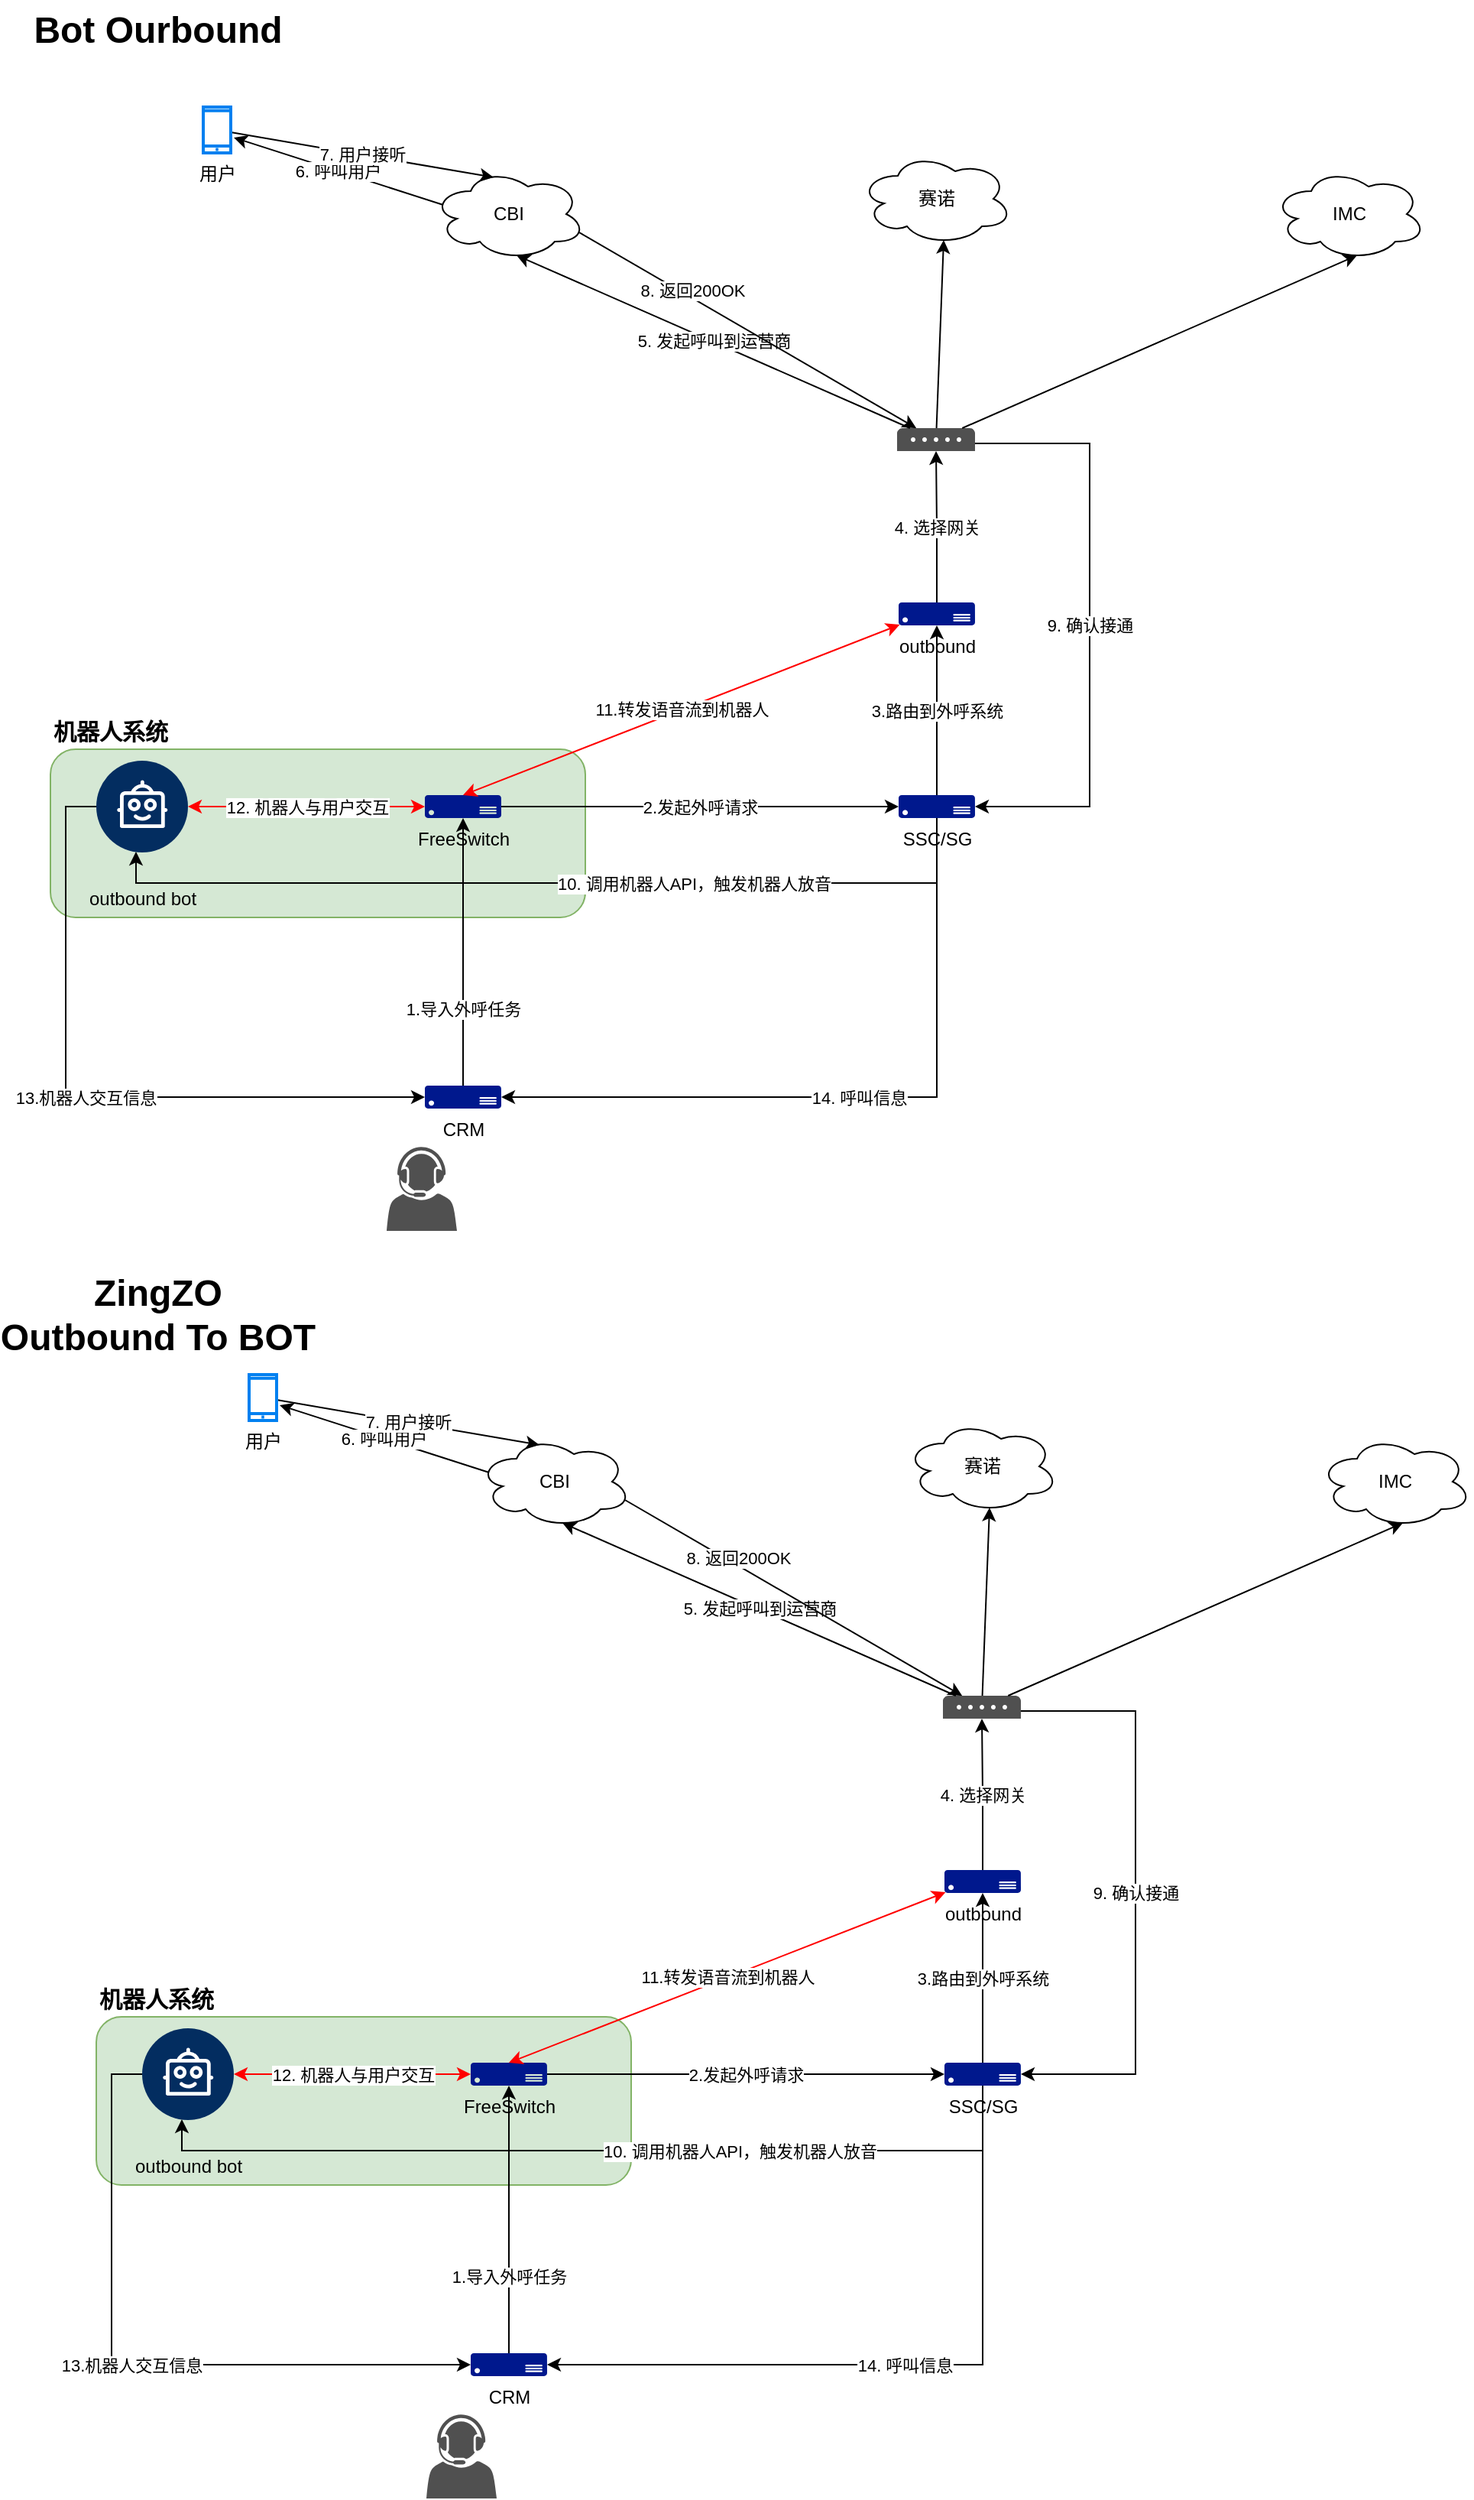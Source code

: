 <mxfile version="22.1.17" type="github">
  <diagram name="第 1 页" id="-GU9wbzKYo2kmMdxFR-d">
    <mxGraphModel dx="1434" dy="718" grid="1" gridSize="10" guides="1" tooltips="1" connect="1" arrows="1" fold="1" page="1" pageScale="1" pageWidth="1169" pageHeight="827" math="0" shadow="0">
      <root>
        <mxCell id="0" />
        <mxCell id="1" parent="0" />
        <mxCell id="drsyYb6Or7yOjJQy-XR_-30" value="&lt;b&gt;&lt;font style=&quot;font-size: 15px;&quot;&gt;机器人系统&lt;/font&gt;&lt;/b&gt;" style="rounded=1;whiteSpace=wrap;html=1;fillColor=#d5e8d4;strokeColor=#82b366;align=left;verticalAlign=bottom;horizontal=1;labelPosition=center;verticalLabelPosition=top;" parent="1" vertex="1">
          <mxGeometry x="50" y="510" width="350" height="110" as="geometry" />
        </mxCell>
        <mxCell id="drsyYb6Or7yOjJQy-XR_-1" value="" style="sketch=0;pointerEvents=1;shadow=0;dashed=0;html=1;strokeColor=none;fillColor=#505050;labelPosition=center;verticalLabelPosition=bottom;verticalAlign=top;outlineConnect=0;align=center;shape=mxgraph.office.communications.voip_gateway;" parent="1" vertex="1">
          <mxGeometry x="604" y="300" width="51" height="15" as="geometry" />
        </mxCell>
        <mxCell id="drsyYb6Or7yOjJQy-XR_-11" value="5. 发起呼叫到运营商" style="rounded=0;orthogonalLoop=1;jettySize=auto;html=1;exitX=0.55;exitY=0.95;exitDx=0;exitDy=0;exitPerimeter=0;startArrow=classic;startFill=1;endArrow=none;endFill=0;" parent="1" source="drsyYb6Or7yOjJQy-XR_-3" target="drsyYb6Or7yOjJQy-XR_-1" edge="1">
          <mxGeometry relative="1" as="geometry" />
        </mxCell>
        <mxCell id="drsyYb6Or7yOjJQy-XR_-18" value="8. 返回200OK" style="rounded=0;orthogonalLoop=1;jettySize=auto;html=1;exitX=0.96;exitY=0.7;exitDx=0;exitDy=0;exitPerimeter=0;" parent="1" source="drsyYb6Or7yOjJQy-XR_-3" target="drsyYb6Or7yOjJQy-XR_-1" edge="1">
          <mxGeometry x="-0.348" y="4" relative="1" as="geometry">
            <mxPoint as="offset" />
          </mxGeometry>
        </mxCell>
        <mxCell id="drsyYb6Or7yOjJQy-XR_-20" value="6. 呼叫用户" style="rounded=0;orthogonalLoop=1;jettySize=auto;html=1;exitX=0.07;exitY=0.4;exitDx=0;exitDy=0;exitPerimeter=0;" parent="1" source="drsyYb6Or7yOjJQy-XR_-3" edge="1">
          <mxGeometry relative="1" as="geometry">
            <mxPoint x="170" y="110" as="targetPoint" />
          </mxGeometry>
        </mxCell>
        <mxCell id="drsyYb6Or7yOjJQy-XR_-3" value="CBI" style="ellipse;shape=cloud;whiteSpace=wrap;html=1;align=center;" parent="1" vertex="1">
          <mxGeometry x="300" y="130" width="100" height="60" as="geometry" />
        </mxCell>
        <mxCell id="drsyYb6Or7yOjJQy-XR_-12" style="rounded=0;orthogonalLoop=1;jettySize=auto;html=1;exitX=0.55;exitY=0.95;exitDx=0;exitDy=0;exitPerimeter=0;startArrow=classic;startFill=1;endArrow=none;endFill=0;" parent="1" source="drsyYb6Or7yOjJQy-XR_-4" target="drsyYb6Or7yOjJQy-XR_-1" edge="1">
          <mxGeometry relative="1" as="geometry" />
        </mxCell>
        <mxCell id="drsyYb6Or7yOjJQy-XR_-4" value="赛诺" style="ellipse;shape=cloud;whiteSpace=wrap;html=1;align=center;" parent="1" vertex="1">
          <mxGeometry x="579.5" y="120" width="100" height="60" as="geometry" />
        </mxCell>
        <mxCell id="drsyYb6Or7yOjJQy-XR_-13" style="rounded=0;orthogonalLoop=1;jettySize=auto;html=1;exitX=0.55;exitY=0.95;exitDx=0;exitDy=0;exitPerimeter=0;endArrow=none;endFill=0;startArrow=classic;startFill=1;" parent="1" source="drsyYb6Or7yOjJQy-XR_-5" target="drsyYb6Or7yOjJQy-XR_-1" edge="1">
          <mxGeometry relative="1" as="geometry" />
        </mxCell>
        <mxCell id="drsyYb6Or7yOjJQy-XR_-5" value="IMC" style="ellipse;shape=cloud;whiteSpace=wrap;html=1;align=center;" parent="1" vertex="1">
          <mxGeometry x="850" y="130" width="100" height="60" as="geometry" />
        </mxCell>
        <mxCell id="drsyYb6Or7yOjJQy-XR_-6" value="" style="sketch=0;pointerEvents=1;shadow=0;dashed=0;html=1;strokeColor=none;fillColor=#505050;labelPosition=center;verticalLabelPosition=bottom;verticalAlign=top;outlineConnect=0;align=center;shape=mxgraph.office.users.call_center_agent;" parent="1" vertex="1">
          <mxGeometry x="270" y="770" width="46" height="55" as="geometry" />
        </mxCell>
        <mxCell id="drsyYb6Or7yOjJQy-XR_-8" value="SSC/SG" style="sketch=0;aspect=fixed;pointerEvents=1;shadow=0;dashed=0;html=1;strokeColor=none;labelPosition=center;verticalLabelPosition=bottom;verticalAlign=top;align=center;fillColor=#00188D;shape=mxgraph.azure.server" parent="1" vertex="1">
          <mxGeometry x="605" y="540" width="50" height="15" as="geometry" />
        </mxCell>
        <mxCell id="drsyYb6Or7yOjJQy-XR_-16" value="4. 选择网关" style="edgeStyle=orthogonalEdgeStyle;rounded=0;orthogonalLoop=1;jettySize=auto;html=1;exitX=0.5;exitY=0;exitDx=0;exitDy=0;exitPerimeter=0;" parent="1" source="drsyYb6Or7yOjJQy-XR_-9" target="drsyYb6Or7yOjJQy-XR_-1" edge="1">
          <mxGeometry relative="1" as="geometry" />
        </mxCell>
        <mxCell id="drsyYb6Or7yOjJQy-XR_-9" value="outbound" style="sketch=0;aspect=fixed;pointerEvents=1;shadow=0;dashed=0;html=1;strokeColor=none;labelPosition=center;verticalLabelPosition=bottom;verticalAlign=top;align=center;fillColor=#00188D;shape=mxgraph.azure.server" parent="1" vertex="1">
          <mxGeometry x="605" y="414" width="50" height="15" as="geometry" />
        </mxCell>
        <mxCell id="drsyYb6Or7yOjJQy-XR_-10" value="CRM" style="sketch=0;aspect=fixed;pointerEvents=1;shadow=0;dashed=0;html=1;strokeColor=none;labelPosition=center;verticalLabelPosition=bottom;verticalAlign=top;align=center;fillColor=#00188D;shape=mxgraph.azure.server" parent="1" vertex="1">
          <mxGeometry x="295" y="730" width="50" height="15" as="geometry" />
        </mxCell>
        <mxCell id="drsyYb6Or7yOjJQy-XR_-14" value="2.发起外呼请求" style="rounded=0;orthogonalLoop=1;jettySize=auto;html=1;entryX=0;entryY=0.5;entryDx=0;entryDy=0;entryPerimeter=0;exitX=1;exitY=0.5;exitDx=0;exitDy=0;exitPerimeter=0;" parent="1" source="drsyYb6Or7yOjJQy-XR_-23" target="drsyYb6Or7yOjJQy-XR_-8" edge="1">
          <mxGeometry relative="1" as="geometry">
            <mxPoint x="350" y="547.5" as="sourcePoint" />
          </mxGeometry>
        </mxCell>
        <mxCell id="drsyYb6Or7yOjJQy-XR_-15" value="3.路由到外呼系统" style="edgeStyle=orthogonalEdgeStyle;rounded=0;orthogonalLoop=1;jettySize=auto;html=1;exitX=0.5;exitY=0;exitDx=0;exitDy=0;exitPerimeter=0;entryX=0.5;entryY=1;entryDx=0;entryDy=0;entryPerimeter=0;" parent="1" source="drsyYb6Or7yOjJQy-XR_-8" target="drsyYb6Or7yOjJQy-XR_-9" edge="1">
          <mxGeometry relative="1" as="geometry" />
        </mxCell>
        <mxCell id="drsyYb6Or7yOjJQy-XR_-17" value="1.导入外呼任务" style="edgeStyle=orthogonalEdgeStyle;rounded=0;orthogonalLoop=1;jettySize=auto;html=1;entryX=0.5;entryY=0;entryDx=0;entryDy=0;entryPerimeter=0;endArrow=none;endFill=0;startArrow=classic;startFill=1;exitX=0.5;exitY=1;exitDx=0;exitDy=0;exitPerimeter=0;" parent="1" source="drsyYb6Or7yOjJQy-XR_-23" target="drsyYb6Or7yOjJQy-XR_-10" edge="1">
          <mxGeometry x="0.429" relative="1" as="geometry">
            <mxPoint x="320" y="577.5" as="sourcePoint" />
            <mxPoint as="offset" />
          </mxGeometry>
        </mxCell>
        <mxCell id="drsyYb6Or7yOjJQy-XR_-21" value="7. 用户接听" style="rounded=0;orthogonalLoop=1;jettySize=auto;html=1;entryX=0.4;entryY=0.1;entryDx=0;entryDy=0;entryPerimeter=0;" parent="1" source="drsyYb6Or7yOjJQy-XR_-19" target="drsyYb6Or7yOjJQy-XR_-3" edge="1">
          <mxGeometry relative="1" as="geometry" />
        </mxCell>
        <mxCell id="drsyYb6Or7yOjJQy-XR_-19" value="用户" style="html=1;verticalLabelPosition=bottom;align=center;labelBackgroundColor=#ffffff;verticalAlign=top;strokeWidth=2;strokeColor=#0080F0;shadow=0;dashed=0;shape=mxgraph.ios7.icons.smartphone;" parent="1" vertex="1">
          <mxGeometry x="150" y="90" width="18" height="30" as="geometry" />
        </mxCell>
        <mxCell id="drsyYb6Or7yOjJQy-XR_-22" value="outbound bot" style="verticalLabelPosition=bottom;aspect=fixed;html=1;shape=mxgraph.salesforce.bots2;" parent="1" vertex="1">
          <mxGeometry x="80" y="517.5" width="60" height="60" as="geometry" />
        </mxCell>
        <mxCell id="drsyYb6Or7yOjJQy-XR_-23" value="FreeSwitch" style="sketch=0;aspect=fixed;pointerEvents=1;shadow=0;dashed=0;html=1;strokeColor=none;labelPosition=center;verticalLabelPosition=bottom;verticalAlign=top;align=center;fillColor=#00188D;shape=mxgraph.azure.server" parent="1" vertex="1">
          <mxGeometry x="295" y="540" width="50" height="15" as="geometry" />
        </mxCell>
        <mxCell id="drsyYb6Or7yOjJQy-XR_-25" value="9. 确认接通" style="edgeStyle=orthogonalEdgeStyle;rounded=0;orthogonalLoop=1;jettySize=auto;html=1;entryX=1;entryY=0.5;entryDx=0;entryDy=0;entryPerimeter=0;" parent="1" source="drsyYb6Or7yOjJQy-XR_-1" target="drsyYb6Or7yOjJQy-XR_-8" edge="1">
          <mxGeometry relative="1" as="geometry">
            <Array as="points">
              <mxPoint x="730" y="310" />
              <mxPoint x="730" y="548" />
            </Array>
          </mxGeometry>
        </mxCell>
        <mxCell id="drsyYb6Or7yOjJQy-XR_-26" value="10. 调用机器人API，触发机器人放音" style="edgeStyle=orthogonalEdgeStyle;rounded=0;orthogonalLoop=1;jettySize=auto;html=1;exitX=0.5;exitY=1;exitDx=0;exitDy=0;exitPerimeter=0;entryX=0.433;entryY=0.992;entryDx=0;entryDy=0;entryPerimeter=0;" parent="1" source="drsyYb6Or7yOjJQy-XR_-8" target="drsyYb6Or7yOjJQy-XR_-22" edge="1">
          <mxGeometry x="-0.31" relative="1" as="geometry">
            <mxPoint x="1" as="offset" />
          </mxGeometry>
        </mxCell>
        <mxCell id="drsyYb6Or7yOjJQy-XR_-27" value="12. 机器人与用户交互" style="edgeStyle=orthogonalEdgeStyle;rounded=0;orthogonalLoop=1;jettySize=auto;html=1;entryX=0;entryY=0.5;entryDx=0;entryDy=0;entryPerimeter=0;startArrow=classic;startFill=1;strokeColor=#FF0000;" parent="1" source="drsyYb6Or7yOjJQy-XR_-22" target="drsyYb6Or7yOjJQy-XR_-23" edge="1">
          <mxGeometry relative="1" as="geometry" />
        </mxCell>
        <mxCell id="drsyYb6Or7yOjJQy-XR_-28" value="11.转发语音流到机器人" style="rounded=0;orthogonalLoop=1;jettySize=auto;html=1;entryX=0.5;entryY=0;entryDx=0;entryDy=0;entryPerimeter=0;strokeColor=#FF0000;startArrow=classic;startFill=1;exitX=0.015;exitY=0.97;exitDx=0;exitDy=0;exitPerimeter=0;" parent="1" source="drsyYb6Or7yOjJQy-XR_-9" target="drsyYb6Or7yOjJQy-XR_-23" edge="1">
          <mxGeometry relative="1" as="geometry" />
        </mxCell>
        <mxCell id="drsyYb6Or7yOjJQy-XR_-31" value="13.机器人交互信息" style="edgeStyle=orthogonalEdgeStyle;rounded=0;orthogonalLoop=1;jettySize=auto;html=1;entryX=0;entryY=0.5;entryDx=0;entryDy=0;entryPerimeter=0;" parent="1" source="drsyYb6Or7yOjJQy-XR_-22" target="drsyYb6Or7yOjJQy-XR_-10" edge="1">
          <mxGeometry relative="1" as="geometry">
            <Array as="points">
              <mxPoint x="60" y="548" />
              <mxPoint x="60" y="738" />
            </Array>
          </mxGeometry>
        </mxCell>
        <mxCell id="drsyYb6Or7yOjJQy-XR_-32" value="14. 呼叫信息" style="edgeStyle=orthogonalEdgeStyle;rounded=0;orthogonalLoop=1;jettySize=auto;html=1;exitX=0.5;exitY=1;exitDx=0;exitDy=0;exitPerimeter=0;entryX=1;entryY=0.5;entryDx=0;entryDy=0;entryPerimeter=0;" parent="1" source="drsyYb6Or7yOjJQy-XR_-8" target="drsyYb6Or7yOjJQy-XR_-10" edge="1">
          <mxGeometry relative="1" as="geometry" />
        </mxCell>
        <mxCell id="xmkgbFA-iy0AewkgBqSU-1" value="Bot Ourbound" style="text;strokeColor=none;fillColor=none;html=1;fontSize=24;fontStyle=1;verticalAlign=middle;align=center;" parent="1" vertex="1">
          <mxGeometry x="70" y="20" width="100" height="40" as="geometry" />
        </mxCell>
        <mxCell id="aashaU6Qa32y-RPEb3OF-1" value="&lt;b&gt;&lt;font style=&quot;font-size: 15px;&quot;&gt;机器人系统&lt;/font&gt;&lt;/b&gt;" style="rounded=1;whiteSpace=wrap;html=1;fillColor=#d5e8d4;strokeColor=#82b366;align=left;verticalAlign=bottom;horizontal=1;labelPosition=center;verticalLabelPosition=top;" vertex="1" parent="1">
          <mxGeometry x="80" y="1339" width="350" height="110" as="geometry" />
        </mxCell>
        <mxCell id="aashaU6Qa32y-RPEb3OF-2" value="" style="sketch=0;pointerEvents=1;shadow=0;dashed=0;html=1;strokeColor=none;fillColor=#505050;labelPosition=center;verticalLabelPosition=bottom;verticalAlign=top;outlineConnect=0;align=center;shape=mxgraph.office.communications.voip_gateway;" vertex="1" parent="1">
          <mxGeometry x="634" y="1129" width="51" height="15" as="geometry" />
        </mxCell>
        <mxCell id="aashaU6Qa32y-RPEb3OF-3" value="5. 发起呼叫到运营商" style="rounded=0;orthogonalLoop=1;jettySize=auto;html=1;exitX=0.55;exitY=0.95;exitDx=0;exitDy=0;exitPerimeter=0;startArrow=classic;startFill=1;endArrow=none;endFill=0;" edge="1" parent="1" source="aashaU6Qa32y-RPEb3OF-6" target="aashaU6Qa32y-RPEb3OF-2">
          <mxGeometry relative="1" as="geometry" />
        </mxCell>
        <mxCell id="aashaU6Qa32y-RPEb3OF-4" value="8. 返回200OK" style="rounded=0;orthogonalLoop=1;jettySize=auto;html=1;exitX=0.96;exitY=0.7;exitDx=0;exitDy=0;exitPerimeter=0;" edge="1" parent="1" source="aashaU6Qa32y-RPEb3OF-6" target="aashaU6Qa32y-RPEb3OF-2">
          <mxGeometry x="-0.348" y="4" relative="1" as="geometry">
            <mxPoint as="offset" />
          </mxGeometry>
        </mxCell>
        <mxCell id="aashaU6Qa32y-RPEb3OF-5" value="6. 呼叫用户" style="rounded=0;orthogonalLoop=1;jettySize=auto;html=1;exitX=0.07;exitY=0.4;exitDx=0;exitDy=0;exitPerimeter=0;" edge="1" parent="1" source="aashaU6Qa32y-RPEb3OF-6">
          <mxGeometry relative="1" as="geometry">
            <mxPoint x="200" y="939" as="targetPoint" />
          </mxGeometry>
        </mxCell>
        <mxCell id="aashaU6Qa32y-RPEb3OF-6" value="CBI" style="ellipse;shape=cloud;whiteSpace=wrap;html=1;align=center;" vertex="1" parent="1">
          <mxGeometry x="330" y="959" width="100" height="60" as="geometry" />
        </mxCell>
        <mxCell id="aashaU6Qa32y-RPEb3OF-7" style="rounded=0;orthogonalLoop=1;jettySize=auto;html=1;exitX=0.55;exitY=0.95;exitDx=0;exitDy=0;exitPerimeter=0;startArrow=classic;startFill=1;endArrow=none;endFill=0;" edge="1" parent="1" source="aashaU6Qa32y-RPEb3OF-8" target="aashaU6Qa32y-RPEb3OF-2">
          <mxGeometry relative="1" as="geometry" />
        </mxCell>
        <mxCell id="aashaU6Qa32y-RPEb3OF-8" value="赛诺" style="ellipse;shape=cloud;whiteSpace=wrap;html=1;align=center;" vertex="1" parent="1">
          <mxGeometry x="609.5" y="949" width="100" height="60" as="geometry" />
        </mxCell>
        <mxCell id="aashaU6Qa32y-RPEb3OF-9" style="rounded=0;orthogonalLoop=1;jettySize=auto;html=1;exitX=0.55;exitY=0.95;exitDx=0;exitDy=0;exitPerimeter=0;endArrow=none;endFill=0;startArrow=classic;startFill=1;" edge="1" parent="1" source="aashaU6Qa32y-RPEb3OF-10" target="aashaU6Qa32y-RPEb3OF-2">
          <mxGeometry relative="1" as="geometry" />
        </mxCell>
        <mxCell id="aashaU6Qa32y-RPEb3OF-10" value="IMC" style="ellipse;shape=cloud;whiteSpace=wrap;html=1;align=center;" vertex="1" parent="1">
          <mxGeometry x="880" y="959" width="100" height="60" as="geometry" />
        </mxCell>
        <mxCell id="aashaU6Qa32y-RPEb3OF-11" value="" style="sketch=0;pointerEvents=1;shadow=0;dashed=0;html=1;strokeColor=none;fillColor=#505050;labelPosition=center;verticalLabelPosition=bottom;verticalAlign=top;outlineConnect=0;align=center;shape=mxgraph.office.users.call_center_agent;" vertex="1" parent="1">
          <mxGeometry x="296" y="1599" width="46" height="55" as="geometry" />
        </mxCell>
        <mxCell id="aashaU6Qa32y-RPEb3OF-12" value="SSC/SG" style="sketch=0;aspect=fixed;pointerEvents=1;shadow=0;dashed=0;html=1;strokeColor=none;labelPosition=center;verticalLabelPosition=bottom;verticalAlign=top;align=center;fillColor=#00188D;shape=mxgraph.azure.server" vertex="1" parent="1">
          <mxGeometry x="635" y="1369" width="50" height="15" as="geometry" />
        </mxCell>
        <mxCell id="aashaU6Qa32y-RPEb3OF-13" value="4. 选择网关" style="edgeStyle=orthogonalEdgeStyle;rounded=0;orthogonalLoop=1;jettySize=auto;html=1;exitX=0.5;exitY=0;exitDx=0;exitDy=0;exitPerimeter=0;" edge="1" parent="1" source="aashaU6Qa32y-RPEb3OF-14" target="aashaU6Qa32y-RPEb3OF-2">
          <mxGeometry relative="1" as="geometry" />
        </mxCell>
        <mxCell id="aashaU6Qa32y-RPEb3OF-14" value="outbound" style="sketch=0;aspect=fixed;pointerEvents=1;shadow=0;dashed=0;html=1;strokeColor=none;labelPosition=center;verticalLabelPosition=bottom;verticalAlign=top;align=center;fillColor=#00188D;shape=mxgraph.azure.server" vertex="1" parent="1">
          <mxGeometry x="635" y="1243" width="50" height="15" as="geometry" />
        </mxCell>
        <mxCell id="aashaU6Qa32y-RPEb3OF-15" value="CRM" style="sketch=0;aspect=fixed;pointerEvents=1;shadow=0;dashed=0;html=1;strokeColor=none;labelPosition=center;verticalLabelPosition=bottom;verticalAlign=top;align=center;fillColor=#00188D;shape=mxgraph.azure.server" vertex="1" parent="1">
          <mxGeometry x="325" y="1559" width="50" height="15" as="geometry" />
        </mxCell>
        <mxCell id="aashaU6Qa32y-RPEb3OF-16" value="2.发起外呼请求" style="rounded=0;orthogonalLoop=1;jettySize=auto;html=1;entryX=0;entryY=0.5;entryDx=0;entryDy=0;entryPerimeter=0;exitX=1;exitY=0.5;exitDx=0;exitDy=0;exitPerimeter=0;" edge="1" parent="1" source="aashaU6Qa32y-RPEb3OF-22" target="aashaU6Qa32y-RPEb3OF-12">
          <mxGeometry relative="1" as="geometry">
            <mxPoint x="380" y="1376.5" as="sourcePoint" />
          </mxGeometry>
        </mxCell>
        <mxCell id="aashaU6Qa32y-RPEb3OF-17" value="3.路由到外呼系统" style="edgeStyle=orthogonalEdgeStyle;rounded=0;orthogonalLoop=1;jettySize=auto;html=1;exitX=0.5;exitY=0;exitDx=0;exitDy=0;exitPerimeter=0;entryX=0.5;entryY=1;entryDx=0;entryDy=0;entryPerimeter=0;" edge="1" parent="1" source="aashaU6Qa32y-RPEb3OF-12" target="aashaU6Qa32y-RPEb3OF-14">
          <mxGeometry relative="1" as="geometry" />
        </mxCell>
        <mxCell id="aashaU6Qa32y-RPEb3OF-18" value="1.导入外呼任务" style="edgeStyle=orthogonalEdgeStyle;rounded=0;orthogonalLoop=1;jettySize=auto;html=1;entryX=0.5;entryY=0;entryDx=0;entryDy=0;entryPerimeter=0;endArrow=none;endFill=0;startArrow=classic;startFill=1;exitX=0.5;exitY=1;exitDx=0;exitDy=0;exitPerimeter=0;" edge="1" parent="1" source="aashaU6Qa32y-RPEb3OF-22" target="aashaU6Qa32y-RPEb3OF-15">
          <mxGeometry x="0.429" relative="1" as="geometry">
            <mxPoint x="350" y="1406.5" as="sourcePoint" />
            <mxPoint as="offset" />
          </mxGeometry>
        </mxCell>
        <mxCell id="aashaU6Qa32y-RPEb3OF-19" value="7. 用户接听" style="rounded=0;orthogonalLoop=1;jettySize=auto;html=1;entryX=0.4;entryY=0.1;entryDx=0;entryDy=0;entryPerimeter=0;" edge="1" parent="1" source="aashaU6Qa32y-RPEb3OF-20" target="aashaU6Qa32y-RPEb3OF-6">
          <mxGeometry relative="1" as="geometry" />
        </mxCell>
        <mxCell id="aashaU6Qa32y-RPEb3OF-20" value="用户" style="html=1;verticalLabelPosition=bottom;align=center;labelBackgroundColor=#ffffff;verticalAlign=top;strokeWidth=2;strokeColor=#0080F0;shadow=0;dashed=0;shape=mxgraph.ios7.icons.smartphone;" vertex="1" parent="1">
          <mxGeometry x="180" y="919" width="18" height="30" as="geometry" />
        </mxCell>
        <mxCell id="aashaU6Qa32y-RPEb3OF-21" value="outbound bot" style="verticalLabelPosition=bottom;aspect=fixed;html=1;shape=mxgraph.salesforce.bots2;" vertex="1" parent="1">
          <mxGeometry x="110" y="1346.5" width="60" height="60" as="geometry" />
        </mxCell>
        <mxCell id="aashaU6Qa32y-RPEb3OF-22" value="FreeSwitch" style="sketch=0;aspect=fixed;pointerEvents=1;shadow=0;dashed=0;html=1;strokeColor=none;labelPosition=center;verticalLabelPosition=bottom;verticalAlign=top;align=center;fillColor=#00188D;shape=mxgraph.azure.server" vertex="1" parent="1">
          <mxGeometry x="325" y="1369" width="50" height="15" as="geometry" />
        </mxCell>
        <mxCell id="aashaU6Qa32y-RPEb3OF-23" value="9. 确认接通" style="edgeStyle=orthogonalEdgeStyle;rounded=0;orthogonalLoop=1;jettySize=auto;html=1;entryX=1;entryY=0.5;entryDx=0;entryDy=0;entryPerimeter=0;" edge="1" parent="1" source="aashaU6Qa32y-RPEb3OF-2" target="aashaU6Qa32y-RPEb3OF-12">
          <mxGeometry relative="1" as="geometry">
            <Array as="points">
              <mxPoint x="760" y="1139" />
              <mxPoint x="760" y="1377" />
            </Array>
          </mxGeometry>
        </mxCell>
        <mxCell id="aashaU6Qa32y-RPEb3OF-24" value="10. 调用机器人API，触发机器人放音" style="edgeStyle=orthogonalEdgeStyle;rounded=0;orthogonalLoop=1;jettySize=auto;html=1;exitX=0.5;exitY=1;exitDx=0;exitDy=0;exitPerimeter=0;entryX=0.433;entryY=0.992;entryDx=0;entryDy=0;entryPerimeter=0;" edge="1" parent="1" source="aashaU6Qa32y-RPEb3OF-12" target="aashaU6Qa32y-RPEb3OF-21">
          <mxGeometry x="-0.31" relative="1" as="geometry">
            <mxPoint x="1" as="offset" />
          </mxGeometry>
        </mxCell>
        <mxCell id="aashaU6Qa32y-RPEb3OF-25" value="12. 机器人与用户交互" style="edgeStyle=orthogonalEdgeStyle;rounded=0;orthogonalLoop=1;jettySize=auto;html=1;entryX=0;entryY=0.5;entryDx=0;entryDy=0;entryPerimeter=0;startArrow=classic;startFill=1;strokeColor=#FF0000;" edge="1" parent="1" source="aashaU6Qa32y-RPEb3OF-21" target="aashaU6Qa32y-RPEb3OF-22">
          <mxGeometry relative="1" as="geometry" />
        </mxCell>
        <mxCell id="aashaU6Qa32y-RPEb3OF-26" value="11.转发语音流到机器人" style="rounded=0;orthogonalLoop=1;jettySize=auto;html=1;entryX=0.5;entryY=0;entryDx=0;entryDy=0;entryPerimeter=0;strokeColor=#FF0000;startArrow=classic;startFill=1;exitX=0.015;exitY=0.97;exitDx=0;exitDy=0;exitPerimeter=0;" edge="1" parent="1" source="aashaU6Qa32y-RPEb3OF-14" target="aashaU6Qa32y-RPEb3OF-22">
          <mxGeometry relative="1" as="geometry" />
        </mxCell>
        <mxCell id="aashaU6Qa32y-RPEb3OF-27" value="13.机器人交互信息" style="edgeStyle=orthogonalEdgeStyle;rounded=0;orthogonalLoop=1;jettySize=auto;html=1;entryX=0;entryY=0.5;entryDx=0;entryDy=0;entryPerimeter=0;" edge="1" parent="1" source="aashaU6Qa32y-RPEb3OF-21" target="aashaU6Qa32y-RPEb3OF-15">
          <mxGeometry relative="1" as="geometry">
            <Array as="points">
              <mxPoint x="90" y="1377" />
              <mxPoint x="90" y="1567" />
            </Array>
          </mxGeometry>
        </mxCell>
        <mxCell id="aashaU6Qa32y-RPEb3OF-28" value="14. 呼叫信息" style="edgeStyle=orthogonalEdgeStyle;rounded=0;orthogonalLoop=1;jettySize=auto;html=1;exitX=0.5;exitY=1;exitDx=0;exitDy=0;exitPerimeter=0;entryX=1;entryY=0.5;entryDx=0;entryDy=0;entryPerimeter=0;" edge="1" parent="1" source="aashaU6Qa32y-RPEb3OF-12" target="aashaU6Qa32y-RPEb3OF-15">
          <mxGeometry relative="1" as="geometry" />
        </mxCell>
        <mxCell id="aashaU6Qa32y-RPEb3OF-29" value="ZingZO&lt;br&gt;Outbound To BOT" style="text;strokeColor=none;fillColor=none;html=1;fontSize=24;fontStyle=1;verticalAlign=middle;align=center;" vertex="1" parent="1">
          <mxGeometry x="70" y="860" width="100" height="40" as="geometry" />
        </mxCell>
      </root>
    </mxGraphModel>
  </diagram>
</mxfile>
